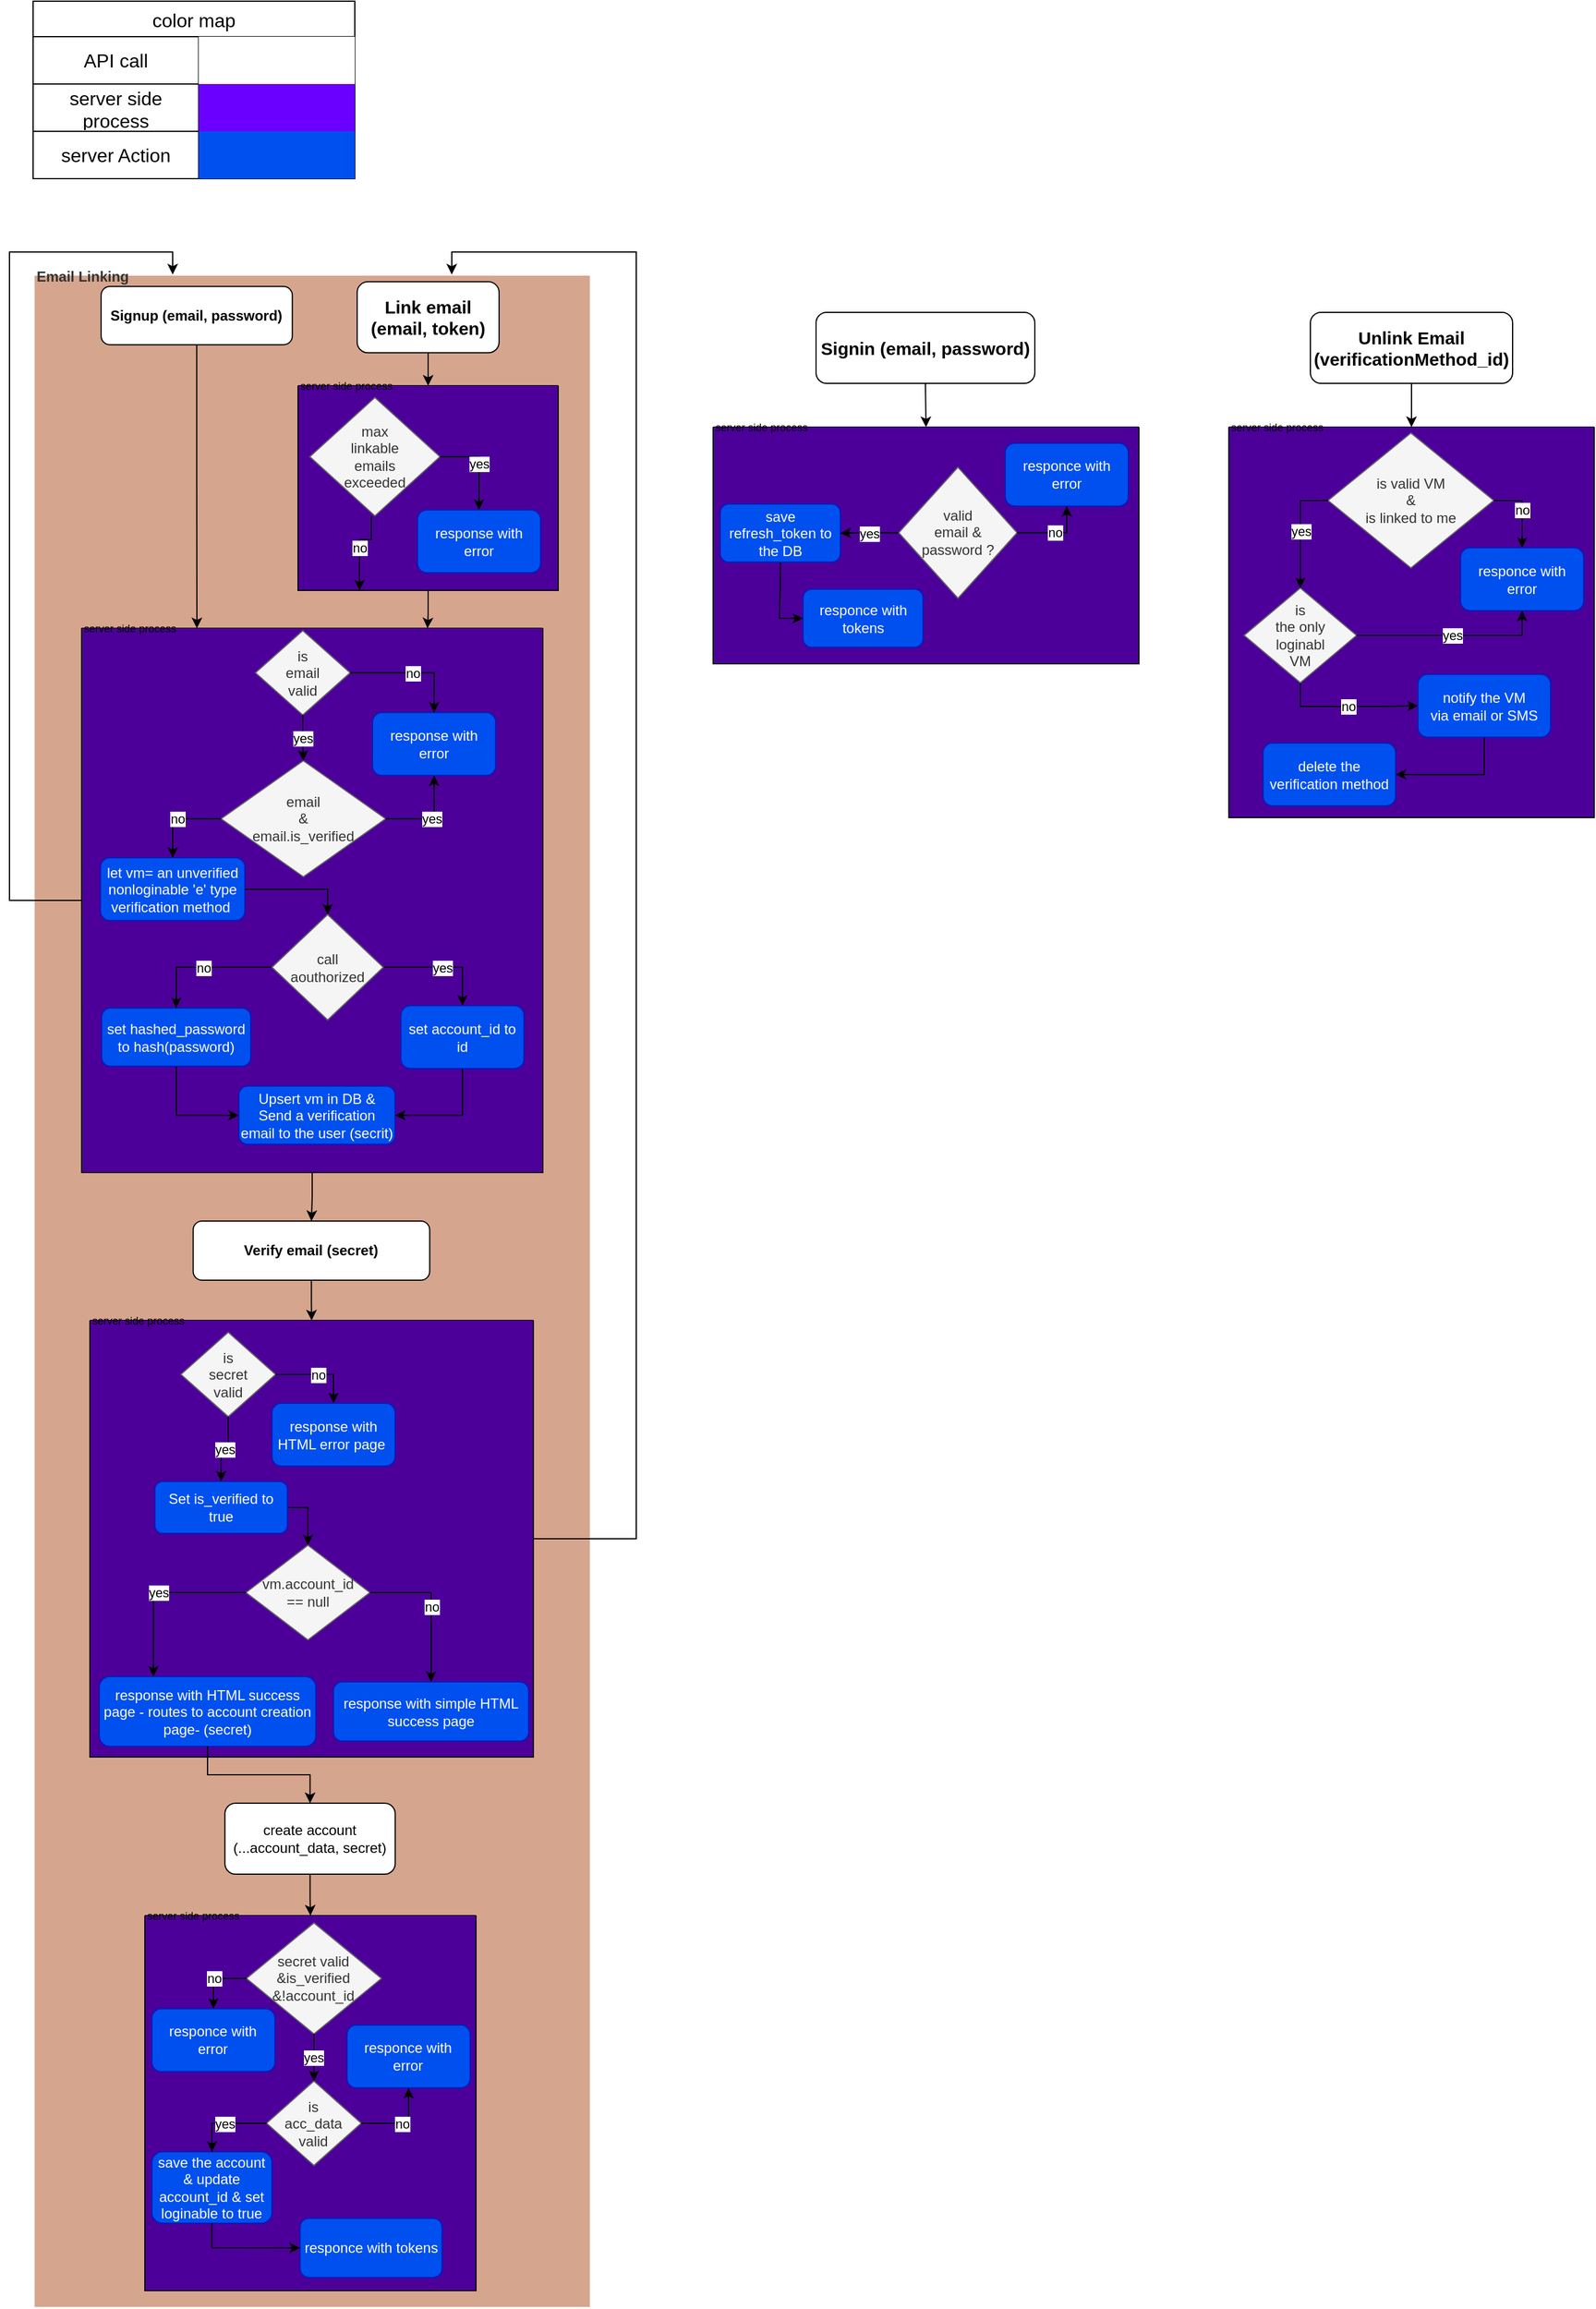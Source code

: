 <mxfile version="24.7.16" pages="2">
  <diagram name="Page-1" id="pteTAIGlAc0p7t94jHmJ">
    <mxGraphModel dx="1932" dy="549" grid="1" gridSize="10" guides="1" tooltips="1" connect="1" arrows="1" fold="1" page="1" pageScale="1" pageWidth="827" pageHeight="1169" math="0" shadow="0">
      <root>
        <mxCell id="0" />
        <mxCell id="1" parent="0" />
        <mxCell id="_Lz6I93l5ru_T4zFbFvI-14" value="color map" style="shape=table;startSize=30;container=1;collapsible=0;childLayout=tableLayout;strokeColor=default;fontSize=16;" parent="1" vertex="1">
          <mxGeometry x="10" y="10" width="272" height="150" as="geometry" />
        </mxCell>
        <mxCell id="_Lz6I93l5ru_T4zFbFvI-15" value="" style="shape=tableRow;horizontal=0;startSize=0;swimlaneHead=0;swimlaneBody=0;strokeColor=inherit;top=0;left=0;bottom=0;right=0;collapsible=0;dropTarget=0;fillColor=none;points=[[0,0.5],[1,0.5]];portConstraint=eastwest;fontSize=16;" parent="_Lz6I93l5ru_T4zFbFvI-14" vertex="1">
          <mxGeometry y="30" width="272" height="40" as="geometry" />
        </mxCell>
        <mxCell id="_Lz6I93l5ru_T4zFbFvI-16" value="API call" style="shape=partialRectangle;html=1;whiteSpace=wrap;connectable=0;strokeColor=inherit;overflow=hidden;fillColor=none;top=0;left=0;bottom=0;right=0;pointerEvents=1;fontSize=16;" parent="_Lz6I93l5ru_T4zFbFvI-15" vertex="1">
          <mxGeometry width="140" height="40" as="geometry">
            <mxRectangle width="140" height="40" as="alternateBounds" />
          </mxGeometry>
        </mxCell>
        <mxCell id="_Lz6I93l5ru_T4zFbFvI-17" value="" style="shape=partialRectangle;html=1;whiteSpace=wrap;connectable=0;overflow=hidden;top=0;left=0;bottom=0;right=0;pointerEvents=1;fontSize=16;" parent="_Lz6I93l5ru_T4zFbFvI-15" vertex="1">
          <mxGeometry x="140" width="132" height="40" as="geometry">
            <mxRectangle width="132" height="40" as="alternateBounds" />
          </mxGeometry>
        </mxCell>
        <mxCell id="_Lz6I93l5ru_T4zFbFvI-19" value="" style="shape=tableRow;horizontal=0;startSize=0;swimlaneHead=0;swimlaneBody=0;strokeColor=inherit;top=0;left=0;bottom=0;right=0;collapsible=0;dropTarget=0;fillColor=none;points=[[0,0.5],[1,0.5]];portConstraint=eastwest;fontSize=16;" parent="_Lz6I93l5ru_T4zFbFvI-14" vertex="1">
          <mxGeometry y="70" width="272" height="40" as="geometry" />
        </mxCell>
        <mxCell id="_Lz6I93l5ru_T4zFbFvI-20" value="server side process" style="shape=partialRectangle;html=1;whiteSpace=wrap;connectable=0;strokeColor=inherit;overflow=hidden;fillColor=none;top=0;left=0;bottom=0;right=0;pointerEvents=1;fontSize=16;" parent="_Lz6I93l5ru_T4zFbFvI-19" vertex="1">
          <mxGeometry width="140" height="40" as="geometry">
            <mxRectangle width="140" height="40" as="alternateBounds" />
          </mxGeometry>
        </mxCell>
        <mxCell id="_Lz6I93l5ru_T4zFbFvI-21" value="" style="shape=partialRectangle;html=1;whiteSpace=wrap;connectable=0;strokeColor=#3700CC;overflow=hidden;fillColor=#6a00ff;top=0;left=0;bottom=0;right=0;pointerEvents=1;fontSize=16;fontColor=#ffffff;" parent="_Lz6I93l5ru_T4zFbFvI-19" vertex="1">
          <mxGeometry x="140" width="132" height="40" as="geometry">
            <mxRectangle width="132" height="40" as="alternateBounds" />
          </mxGeometry>
        </mxCell>
        <mxCell id="_Lz6I93l5ru_T4zFbFvI-23" value="" style="shape=tableRow;horizontal=0;startSize=0;swimlaneHead=0;swimlaneBody=0;strokeColor=inherit;top=0;left=0;bottom=0;right=0;collapsible=0;dropTarget=0;fillColor=none;points=[[0,0.5],[1,0.5]];portConstraint=eastwest;fontSize=16;" parent="_Lz6I93l5ru_T4zFbFvI-14" vertex="1">
          <mxGeometry y="110" width="272" height="40" as="geometry" />
        </mxCell>
        <mxCell id="_Lz6I93l5ru_T4zFbFvI-24" value="server Action" style="shape=partialRectangle;html=1;whiteSpace=wrap;connectable=0;strokeColor=inherit;overflow=hidden;fillColor=none;top=0;left=0;bottom=0;right=0;pointerEvents=1;fontSize=16;" parent="_Lz6I93l5ru_T4zFbFvI-23" vertex="1">
          <mxGeometry width="140" height="40" as="geometry">
            <mxRectangle width="140" height="40" as="alternateBounds" />
          </mxGeometry>
        </mxCell>
        <mxCell id="_Lz6I93l5ru_T4zFbFvI-25" value="" style="shape=partialRectangle;html=1;whiteSpace=wrap;connectable=0;strokeColor=#001DBC;overflow=hidden;fillColor=#0050ef;top=0;left=0;bottom=0;right=0;pointerEvents=1;fontSize=16;fontColor=#ffffff;" parent="_Lz6I93l5ru_T4zFbFvI-23" vertex="1">
          <mxGeometry x="140" width="132" height="40" as="geometry">
            <mxRectangle width="132" height="40" as="alternateBounds" />
          </mxGeometry>
        </mxCell>
        <mxCell id="_Lz6I93l5ru_T4zFbFvI-88" style="edgeStyle=orthogonalEdgeStyle;rounded=0;orthogonalLoop=1;jettySize=auto;html=1;entryX=0.5;entryY=0;entryDx=0;entryDy=0;exitX=0.5;exitY=1;exitDx=0;exitDy=0;" parent="1" source="WjPGS6aV06rKY_8aKDoy-7" target="WjPGS6aV06rKY_8aKDoy-10" edge="1">
          <mxGeometry relative="1" as="geometry">
            <mxPoint x="765" y="309.17" as="sourcePoint" />
            <mxPoint x="765" y="350" as="targetPoint" />
          </mxGeometry>
        </mxCell>
        <mxCell id="9fSp8sO44n7Tz8PfT3hy-3" value="Email Linking" style="swimlane;startSize=0;align=left;fillColor=none;fontColor=#333333;strokeColor=#FFFFFF;gradientColor=none;swimlaneFillColor=#AD4D1D;opacity=50;strokeWidth=1;perimeterSpacing=1;" parent="1" vertex="1">
          <mxGeometry x="11" y="242" width="470" height="1717" as="geometry" />
        </mxCell>
        <mxCell id="_Lz6I93l5ru_T4zFbFvI-2" value="Signup (email, password)" style="rounded=1;whiteSpace=wrap;html=1;fontStyle=1" parent="9fSp8sO44n7Tz8PfT3hy-3" vertex="1">
          <mxGeometry x="56.5" y="9.17" width="161.67" height="49.17" as="geometry" />
        </mxCell>
        <mxCell id="_Lz6I93l5ru_T4zFbFvI-44" style="edgeStyle=orthogonalEdgeStyle;rounded=0;orthogonalLoop=1;jettySize=auto;html=1;entryX=0.25;entryY=0;entryDx=0;entryDy=0;" parent="9fSp8sO44n7Tz8PfT3hy-3" source="_Lz6I93l5ru_T4zFbFvI-2" target="0f2ua5pnuV8czUVJPmkx-8" edge="1">
          <mxGeometry relative="1" as="geometry">
            <mxPoint x="186.0" y="98" as="targetPoint" />
          </mxGeometry>
        </mxCell>
        <mxCell id="WjPGS6aV06rKY_8aKDoy-6" style="edgeStyle=orthogonalEdgeStyle;rounded=0;orthogonalLoop=1;jettySize=auto;html=1;entryX=0.5;entryY=0;entryDx=0;entryDy=0;" parent="9fSp8sO44n7Tz8PfT3hy-3" source="_Lz6I93l5ru_T4zFbFvI-51" target="WjPGS6aV06rKY_8aKDoy-4" edge="1">
          <mxGeometry relative="1" as="geometry" />
        </mxCell>
        <mxCell id="_Lz6I93l5ru_T4zFbFvI-51" value="create account (...account_data, secret)" style="rounded=1;whiteSpace=wrap;html=1;" parent="9fSp8sO44n7Tz8PfT3hy-3" vertex="1">
          <mxGeometry x="161.17" y="1291" width="144" height="60" as="geometry" />
        </mxCell>
        <mxCell id="2UZ3ieq_R4y29duBAabU-9" style="edgeStyle=orthogonalEdgeStyle;rounded=0;orthogonalLoop=1;jettySize=auto;html=1;entryX=0.25;entryY=0;entryDx=0;entryDy=0;exitX=0;exitY=0.5;exitDx=0;exitDy=0;" edge="1" parent="9fSp8sO44n7Tz8PfT3hy-3" source="0f2ua5pnuV8czUVJPmkx-8" target="9fSp8sO44n7Tz8PfT3hy-3">
          <mxGeometry relative="1" as="geometry">
            <Array as="points">
              <mxPoint x="-21" y="528" />
              <mxPoint x="-21" y="-20" />
              <mxPoint x="117" y="-20" />
            </Array>
          </mxGeometry>
        </mxCell>
        <mxCell id="0f2ua5pnuV8czUVJPmkx-8" value="server side process" style="swimlane;startSize=0;swimlaneFillColor=#4C0099;fontStyle=0;align=left;fontSize=9;" parent="9fSp8sO44n7Tz8PfT3hy-3" vertex="1">
          <mxGeometry x="40" y="298" width="390" height="460" as="geometry">
            <mxRectangle x="40" y="96" width="120" height="20" as="alternateBounds" />
          </mxGeometry>
        </mxCell>
        <mxCell id="9fSp8sO44n7Tz8PfT3hy-7" value="is &lt;br&gt;email&lt;br&gt;valid" style="rhombus;whiteSpace=wrap;html=1;fillColor=#f5f5f5;fontColor=#333333;strokeColor=#666666;" parent="0f2ua5pnuV8czUVJPmkx-8" vertex="1">
          <mxGeometry x="147.02" y="2.0" width="80" height="71.29" as="geometry" />
        </mxCell>
        <mxCell id="_Lz6I93l5ru_T4zFbFvI-34" value="response with error" style="rounded=1;whiteSpace=wrap;html=1;fillColor=#0050ef;fontColor=#ffffff;strokeColor=#001DBC;" parent="0f2ua5pnuV8czUVJPmkx-8" vertex="1">
          <mxGeometry x="246.02" y="71.29" width="104.07" height="53.12" as="geometry" />
        </mxCell>
        <mxCell id="_Lz6I93l5ru_T4zFbFvI-32" value="email&lt;div&gt;&amp;amp;&lt;/div&gt;&lt;div&gt;email.is_verified&lt;/div&gt;" style="rhombus;whiteSpace=wrap;html=1;fillColor=#f5f5f5;fontColor=#333333;strokeColor=#666666;" parent="0f2ua5pnuV8czUVJPmkx-8" vertex="1">
          <mxGeometry x="118" y="112" width="139" height="98" as="geometry" />
        </mxCell>
        <mxCell id="_Lz6I93l5ru_T4zFbFvI-13" value="let vm= an unverified nonloginable &#39;e&#39; type verification method&amp;nbsp;" style="rounded=1;whiteSpace=wrap;html=1;fillColor=#0050ef;fontColor=#ffffff;strokeColor=#001DBC;" parent="0f2ua5pnuV8czUVJPmkx-8" vertex="1">
          <mxGeometry x="16" y="194" width="122.04" height="53" as="geometry" />
        </mxCell>
        <mxCell id="WjPGS6aV06rKY_8aKDoy-30" style="edgeStyle=orthogonalEdgeStyle;rounded=0;orthogonalLoop=1;jettySize=auto;html=1;entryX=0;entryY=0.5;entryDx=0;entryDy=0;exitX=0.5;exitY=1;exitDx=0;exitDy=0;" parent="0f2ua5pnuV8czUVJPmkx-8" source="0f2ua5pnuV8czUVJPmkx-3" target="WjPGS6aV06rKY_8aKDoy-28" edge="1">
          <mxGeometry relative="1" as="geometry" />
        </mxCell>
        <mxCell id="0f2ua5pnuV8czUVJPmkx-3" value="set hashed_password&lt;div&gt;to hash(password)&lt;/div&gt;" style="rounded=1;whiteSpace=wrap;html=1;fillColor=#0050ef;fontColor=#ffffff;strokeColor=#001DBC;" parent="0f2ua5pnuV8czUVJPmkx-8" vertex="1">
          <mxGeometry x="17" y="321" width="126" height="49.17" as="geometry" />
        </mxCell>
        <mxCell id="9fSp8sO44n7Tz8PfT3hy-9" value="no" style="edgeStyle=orthogonalEdgeStyle;rounded=0;orthogonalLoop=1;jettySize=auto;html=1;entryX=0.5;entryY=0;entryDx=0;entryDy=0;exitX=1;exitY=0.5;exitDx=0;exitDy=0;" parent="0f2ua5pnuV8czUVJPmkx-8" source="9fSp8sO44n7Tz8PfT3hy-7" target="_Lz6I93l5ru_T4zFbFvI-34" edge="1">
          <mxGeometry relative="1" as="geometry" />
        </mxCell>
        <mxCell id="9fSp8sO44n7Tz8PfT3hy-8" value="yes" style="edgeStyle=orthogonalEdgeStyle;rounded=0;orthogonalLoop=1;jettySize=auto;html=1;" parent="0f2ua5pnuV8czUVJPmkx-8" source="9fSp8sO44n7Tz8PfT3hy-7" target="_Lz6I93l5ru_T4zFbFvI-32" edge="1">
          <mxGeometry relative="1" as="geometry" />
        </mxCell>
        <mxCell id="_Lz6I93l5ru_T4zFbFvI-35" value="yes" style="edgeStyle=orthogonalEdgeStyle;rounded=0;orthogonalLoop=1;jettySize=auto;html=1;entryX=0.5;entryY=1;entryDx=0;entryDy=0;exitX=1;exitY=0.5;exitDx=0;exitDy=0;" parent="0f2ua5pnuV8czUVJPmkx-8" source="_Lz6I93l5ru_T4zFbFvI-32" target="_Lz6I93l5ru_T4zFbFvI-34" edge="1">
          <mxGeometry relative="1" as="geometry" />
        </mxCell>
        <mxCell id="9fSp8sO44n7Tz8PfT3hy-10" value="no" style="edgeStyle=orthogonalEdgeStyle;rounded=0;orthogonalLoop=1;jettySize=auto;html=1;entryX=0.5;entryY=0;entryDx=0;entryDy=0;exitX=0;exitY=0.5;exitDx=0;exitDy=0;" parent="0f2ua5pnuV8czUVJPmkx-8" source="_Lz6I93l5ru_T4zFbFvI-32" target="_Lz6I93l5ru_T4zFbFvI-13" edge="1">
          <mxGeometry relative="1" as="geometry" />
        </mxCell>
        <mxCell id="0f2ua5pnuV8czUVJPmkx-4" style="edgeStyle=orthogonalEdgeStyle;rounded=0;orthogonalLoop=1;jettySize=auto;html=1;entryX=0.5;entryY=0;entryDx=0;entryDy=0;" parent="0f2ua5pnuV8czUVJPmkx-8" source="_Lz6I93l5ru_T4zFbFvI-13" target="WjPGS6aV06rKY_8aKDoy-20" edge="1">
          <mxGeometry relative="1" as="geometry" />
        </mxCell>
        <mxCell id="WjPGS6aV06rKY_8aKDoy-23" value="no" style="edgeStyle=orthogonalEdgeStyle;rounded=0;orthogonalLoop=1;jettySize=auto;html=1;entryX=0.5;entryY=0;entryDx=0;entryDy=0;exitX=0;exitY=0.5;exitDx=0;exitDy=0;" parent="0f2ua5pnuV8czUVJPmkx-8" source="WjPGS6aV06rKY_8aKDoy-20" target="0f2ua5pnuV8czUVJPmkx-3" edge="1">
          <mxGeometry relative="1" as="geometry" />
        </mxCell>
        <mxCell id="WjPGS6aV06rKY_8aKDoy-25" value="yes" style="edgeStyle=orthogonalEdgeStyle;rounded=0;orthogonalLoop=1;jettySize=auto;html=1;exitX=1;exitY=0.5;exitDx=0;exitDy=0;entryX=0.5;entryY=0;entryDx=0;entryDy=0;" parent="0f2ua5pnuV8czUVJPmkx-8" source="WjPGS6aV06rKY_8aKDoy-20" target="WjPGS6aV06rKY_8aKDoy-24" edge="1">
          <mxGeometry relative="1" as="geometry" />
        </mxCell>
        <mxCell id="WjPGS6aV06rKY_8aKDoy-20" value="call&lt;br&gt;aouthorized" style="rhombus;whiteSpace=wrap;html=1;fillColor=#f5f5f5;fontColor=#333333;strokeColor=#666666;" parent="0f2ua5pnuV8czUVJPmkx-8" vertex="1">
          <mxGeometry x="161.04" y="242" width="94" height="89" as="geometry" />
        </mxCell>
        <mxCell id="WjPGS6aV06rKY_8aKDoy-29" style="edgeStyle=orthogonalEdgeStyle;rounded=0;orthogonalLoop=1;jettySize=auto;html=1;entryX=1;entryY=0.5;entryDx=0;entryDy=0;exitX=0.5;exitY=1;exitDx=0;exitDy=0;" parent="0f2ua5pnuV8czUVJPmkx-8" source="WjPGS6aV06rKY_8aKDoy-24" target="WjPGS6aV06rKY_8aKDoy-28" edge="1">
          <mxGeometry relative="1" as="geometry" />
        </mxCell>
        <mxCell id="WjPGS6aV06rKY_8aKDoy-24" value="set account_id to id" style="rounded=1;whiteSpace=wrap;html=1;fillColor=#0050ef;fontColor=#ffffff;strokeColor=#001DBC;" parent="0f2ua5pnuV8czUVJPmkx-8" vertex="1">
          <mxGeometry x="270.0" y="319" width="104.07" height="53.12" as="geometry" />
        </mxCell>
        <mxCell id="WjPGS6aV06rKY_8aKDoy-28" value="Upsert vm in DB &amp;amp;&lt;div&gt;Send a verification email to the user (secrit)&lt;/div&gt;" style="rounded=1;whiteSpace=wrap;html=1;fillColor=#0050ef;fontColor=#ffffff;strokeColor=#001DBC;" parent="0f2ua5pnuV8czUVJPmkx-8" vertex="1">
          <mxGeometry x="133.04" y="387" width="131.96" height="49.17" as="geometry" />
        </mxCell>
        <mxCell id="WjPGS6aV06rKY_8aKDoy-4" value="server side process" style="swimlane;startSize=0;swimlaneFillColor=#4C0099;fontStyle=0;align=left;fontSize=9;" parent="9fSp8sO44n7Tz8PfT3hy-3" vertex="1">
          <mxGeometry x="93.5" y="1386" width="280" height="317" as="geometry" />
        </mxCell>
        <mxCell id="_Lz6I93l5ru_T4zFbFvI-59" value="responce with error" style="rounded=1;whiteSpace=wrap;html=1;fillColor=#0050ef;fontColor=#ffffff;strokeColor=#001DBC;" parent="WjPGS6aV06rKY_8aKDoy-4" vertex="1">
          <mxGeometry x="170.93" y="92.53" width="104.07" height="53.12" as="geometry" />
        </mxCell>
        <mxCell id="_Lz6I93l5ru_T4zFbFvI-58" value="is &lt;br&gt;acc_data&lt;br&gt;valid" style="rhombus;whiteSpace=wrap;html=1;fillColor=#f5f5f5;fontColor=#333333;strokeColor=#666666;" parent="WjPGS6aV06rKY_8aKDoy-4" vertex="1">
          <mxGeometry x="102.93" y="139.89" width="80" height="71.29" as="geometry" />
        </mxCell>
        <mxCell id="_Lz6I93l5ru_T4zFbFvI-64" value="responce with error" style="rounded=1;whiteSpace=wrap;html=1;fillColor=#0050ef;fontColor=#ffffff;strokeColor=#001DBC;" parent="WjPGS6aV06rKY_8aKDoy-4" vertex="1">
          <mxGeometry x="5.93" y="78.77" width="104.07" height="53.12" as="geometry" />
        </mxCell>
        <mxCell id="_Lz6I93l5ru_T4zFbFvI-61" value="secret valid&lt;br&gt;&amp;amp;is_verified&lt;div&gt;&amp;amp;!account_id&lt;/div&gt;" style="rhombus;whiteSpace=wrap;html=1;fillColor=#f5f5f5;fontColor=#333333;strokeColor=#666666;" parent="WjPGS6aV06rKY_8aKDoy-4" vertex="1">
          <mxGeometry x="85.93" y="6.18" width="114.07" height="93.82" as="geometry" />
        </mxCell>
        <mxCell id="_Lz6I93l5ru_T4zFbFvI-56" value="save the account &amp;amp; update account_id &amp;amp; set loginable to true" style="rounded=1;whiteSpace=wrap;html=1;fillColor=#0050ef;fontColor=#ffffff;strokeColor=#001DBC;" parent="WjPGS6aV06rKY_8aKDoy-4" vertex="1">
          <mxGeometry x="5.93" y="199.65" width="101.53" height="60.35" as="geometry" />
        </mxCell>
        <mxCell id="_Lz6I93l5ru_T4zFbFvI-73" value="responce with tokens" style="rounded=1;whiteSpace=wrap;html=1;fillColor=#0050ef;fontColor=#ffffff;strokeColor=#001DBC;" parent="WjPGS6aV06rKY_8aKDoy-4" vertex="1">
          <mxGeometry x="131.26" y="255.82" width="120" height="50" as="geometry" />
        </mxCell>
        <mxCell id="_Lz6I93l5ru_T4zFbFvI-60" value="no" style="edgeStyle=orthogonalEdgeStyle;rounded=0;orthogonalLoop=1;jettySize=auto;html=1;entryX=0.5;entryY=1;entryDx=0;entryDy=0;exitX=1;exitY=0.5;exitDx=0;exitDy=0;" parent="WjPGS6aV06rKY_8aKDoy-4" source="_Lz6I93l5ru_T4zFbFvI-58" target="_Lz6I93l5ru_T4zFbFvI-59" edge="1">
          <mxGeometry relative="1" as="geometry" />
        </mxCell>
        <mxCell id="_Lz6I93l5ru_T4zFbFvI-63" value="yes" style="edgeStyle=orthogonalEdgeStyle;rounded=0;orthogonalLoop=1;jettySize=auto;html=1;entryX=0.5;entryY=0;entryDx=0;entryDy=0;" parent="WjPGS6aV06rKY_8aKDoy-4" source="_Lz6I93l5ru_T4zFbFvI-61" target="_Lz6I93l5ru_T4zFbFvI-58" edge="1">
          <mxGeometry relative="1" as="geometry" />
        </mxCell>
        <mxCell id="_Lz6I93l5ru_T4zFbFvI-65" value="no" style="edgeStyle=orthogonalEdgeStyle;rounded=0;orthogonalLoop=1;jettySize=auto;html=1;entryX=0.5;entryY=0;entryDx=0;entryDy=0;exitX=0;exitY=0.5;exitDx=0;exitDy=0;" parent="WjPGS6aV06rKY_8aKDoy-4" source="_Lz6I93l5ru_T4zFbFvI-61" target="_Lz6I93l5ru_T4zFbFvI-64" edge="1">
          <mxGeometry relative="1" as="geometry" />
        </mxCell>
        <mxCell id="_Lz6I93l5ru_T4zFbFvI-57" value="yes" style="edgeStyle=orthogonalEdgeStyle;rounded=0;orthogonalLoop=1;jettySize=auto;html=1;entryX=0.5;entryY=0;entryDx=0;entryDy=0;exitX=0;exitY=0.5;exitDx=0;exitDy=0;fillColor=none;" parent="WjPGS6aV06rKY_8aKDoy-4" source="_Lz6I93l5ru_T4zFbFvI-58" target="_Lz6I93l5ru_T4zFbFvI-56" edge="1">
          <mxGeometry relative="1" as="geometry" />
        </mxCell>
        <mxCell id="_Lz6I93l5ru_T4zFbFvI-74" style="edgeStyle=orthogonalEdgeStyle;rounded=0;orthogonalLoop=1;jettySize=auto;html=1;entryX=0;entryY=0.5;entryDx=0;entryDy=0;exitX=0.5;exitY=1;exitDx=0;exitDy=0;" parent="WjPGS6aV06rKY_8aKDoy-4" source="_Lz6I93l5ru_T4zFbFvI-56" target="_Lz6I93l5ru_T4zFbFvI-73" edge="1">
          <mxGeometry relative="1" as="geometry" />
        </mxCell>
        <mxCell id="_Lz6I93l5ru_T4zFbFvI-3" value="Verify email (secret)" style="rounded=1;whiteSpace=wrap;html=1;fontStyle=1" parent="9fSp8sO44n7Tz8PfT3hy-3" vertex="1">
          <mxGeometry x="134.33" y="799" width="200" height="50" as="geometry" />
        </mxCell>
        <mxCell id="2UZ3ieq_R4y29duBAabU-8" style="edgeStyle=orthogonalEdgeStyle;rounded=0;orthogonalLoop=1;jettySize=auto;html=1;entryX=0.75;entryY=0;entryDx=0;entryDy=0;exitX=1;exitY=0.5;exitDx=0;exitDy=0;" edge="1" parent="9fSp8sO44n7Tz8PfT3hy-3" source="ZFrwRgd-oDH84CEfDE7K-3" target="9fSp8sO44n7Tz8PfT3hy-3">
          <mxGeometry relative="1" as="geometry">
            <Array as="points">
              <mxPoint x="509" y="1068" />
              <mxPoint x="509" y="-20" />
              <mxPoint x="353" y="-20" />
            </Array>
          </mxGeometry>
        </mxCell>
        <mxCell id="ZFrwRgd-oDH84CEfDE7K-3" value="server side process" style="swimlane;startSize=0;swimlaneFillColor=#4C0099;fontStyle=0;align=left;fontSize=9;" parent="9fSp8sO44n7Tz8PfT3hy-3" vertex="1">
          <mxGeometry x="47" y="883" width="375" height="369" as="geometry" />
        </mxCell>
        <mxCell id="ZFrwRgd-oDH84CEfDE7K-4" value="is&lt;br&gt;secret&lt;br&gt;valid" style="rhombus;whiteSpace=wrap;html=1;fillColor=#f5f5f5;fontColor=#333333;strokeColor=#666666;" parent="ZFrwRgd-oDH84CEfDE7K-3" vertex="1">
          <mxGeometry x="77.0" y="10" width="80" height="71.29" as="geometry" />
        </mxCell>
        <mxCell id="ZFrwRgd-oDH84CEfDE7K-5" value="no" style="edgeStyle=orthogonalEdgeStyle;rounded=0;orthogonalLoop=1;jettySize=auto;html=1;entryX=0.5;entryY=0;entryDx=0;entryDy=0;exitX=1;exitY=0.5;exitDx=0;exitDy=0;" parent="ZFrwRgd-oDH84CEfDE7K-3" source="ZFrwRgd-oDH84CEfDE7K-4" target="ZFrwRgd-oDH84CEfDE7K-7" edge="1">
          <mxGeometry relative="1" as="geometry">
            <mxPoint x="182.04" y="88.7" as="targetPoint" />
          </mxGeometry>
        </mxCell>
        <mxCell id="ZFrwRgd-oDH84CEfDE7K-6" value="yes" style="edgeStyle=orthogonalEdgeStyle;rounded=0;orthogonalLoop=1;jettySize=auto;html=1;entryX=0.5;entryY=0;entryDx=0;entryDy=0;" parent="ZFrwRgd-oDH84CEfDE7K-3" source="ZFrwRgd-oDH84CEfDE7K-4" target="ZFrwRgd-oDH84CEfDE7K-8" edge="1">
          <mxGeometry relative="1" as="geometry">
            <mxPoint x="90.04" y="127.7" as="targetPoint" />
          </mxGeometry>
        </mxCell>
        <mxCell id="ZFrwRgd-oDH84CEfDE7K-7" value="response with HTML error page&amp;nbsp;" style="rounded=1;whiteSpace=wrap;html=1;fillColor=#0050ef;fontColor=#ffffff;strokeColor=#001DBC;" parent="ZFrwRgd-oDH84CEfDE7K-3" vertex="1">
          <mxGeometry x="154.0" y="70" width="104.07" height="53.12" as="geometry" />
        </mxCell>
        <mxCell id="WjPGS6aV06rKY_8aKDoy-2" style="edgeStyle=orthogonalEdgeStyle;rounded=0;orthogonalLoop=1;jettySize=auto;html=1;entryX=0.5;entryY=0;entryDx=0;entryDy=0;exitX=1;exitY=0.5;exitDx=0;exitDy=0;" parent="ZFrwRgd-oDH84CEfDE7K-3" source="ZFrwRgd-oDH84CEfDE7K-8" target="WjPGS6aV06rKY_8aKDoy-16" edge="1">
          <mxGeometry relative="1" as="geometry" />
        </mxCell>
        <mxCell id="ZFrwRgd-oDH84CEfDE7K-8" value="Set is_verified to true" style="rounded=1;whiteSpace=wrap;html=1;fillColor=#0050ef;fontColor=#ffffff;strokeColor=#001DBC;" parent="ZFrwRgd-oDH84CEfDE7K-3" vertex="1">
          <mxGeometry x="55" y="136.12" width="112" height="43.88" as="geometry" />
        </mxCell>
        <mxCell id="WjPGS6aV06rKY_8aKDoy-1" value="response with HTML success page - routes to account creation page- (secret)" style="rounded=1;whiteSpace=wrap;html=1;fillColor=#0050ef;fontColor=#ffffff;strokeColor=#001DBC;" parent="ZFrwRgd-oDH84CEfDE7K-3" vertex="1">
          <mxGeometry x="8" y="301" width="183.07" height="59" as="geometry" />
        </mxCell>
        <mxCell id="WjPGS6aV06rKY_8aKDoy-16" value="vm.account_id&lt;br&gt;== null" style="rhombus;whiteSpace=wrap;html=1;fillColor=#f5f5f5;fontColor=#333333;strokeColor=#666666;" parent="ZFrwRgd-oDH84CEfDE7K-3" vertex="1">
          <mxGeometry x="132" y="190" width="104.73" height="80" as="geometry" />
        </mxCell>
        <mxCell id="WjPGS6aV06rKY_8aKDoy-17" value="no" style="edgeStyle=orthogonalEdgeStyle;rounded=0;orthogonalLoop=1;jettySize=auto;html=1;exitX=1;exitY=0.5;exitDx=0;exitDy=0;" parent="ZFrwRgd-oDH84CEfDE7K-3" source="WjPGS6aV06rKY_8aKDoy-16" target="WjPGS6aV06rKY_8aKDoy-19" edge="1">
          <mxGeometry relative="1" as="geometry">
            <mxPoint x="197.31" y="251.7" as="targetPoint" />
          </mxGeometry>
        </mxCell>
        <mxCell id="WjPGS6aV06rKY_8aKDoy-18" value="yes" style="edgeStyle=orthogonalEdgeStyle;rounded=0;orthogonalLoop=1;jettySize=auto;html=1;entryX=0.25;entryY=0;entryDx=0;entryDy=0;exitX=0;exitY=0.5;exitDx=0;exitDy=0;" parent="ZFrwRgd-oDH84CEfDE7K-3" source="WjPGS6aV06rKY_8aKDoy-16" target="WjPGS6aV06rKY_8aKDoy-1" edge="1">
          <mxGeometry relative="1" as="geometry">
            <mxPoint x="105.31" y="290.7" as="targetPoint" />
          </mxGeometry>
        </mxCell>
        <mxCell id="WjPGS6aV06rKY_8aKDoy-19" value="response with simple HTML success page" style="rounded=1;whiteSpace=wrap;html=1;fillColor=#0050ef;fontColor=#ffffff;strokeColor=#001DBC;" parent="ZFrwRgd-oDH84CEfDE7K-3" vertex="1">
          <mxGeometry x="206" y="305.5" width="165" height="50" as="geometry" />
        </mxCell>
        <mxCell id="ZFrwRgd-oDH84CEfDE7K-2" style="edgeStyle=orthogonalEdgeStyle;rounded=0;orthogonalLoop=1;jettySize=auto;html=1;entryX=0.5;entryY=0;entryDx=0;entryDy=0;" parent="9fSp8sO44n7Tz8PfT3hy-3" source="0f2ua5pnuV8czUVJPmkx-8" target="_Lz6I93l5ru_T4zFbFvI-3" edge="1">
          <mxGeometry relative="1" as="geometry" />
        </mxCell>
        <mxCell id="WjPGS6aV06rKY_8aKDoy-3" style="edgeStyle=orthogonalEdgeStyle;rounded=0;orthogonalLoop=1;jettySize=auto;html=1;entryX=0.5;entryY=0;entryDx=0;entryDy=0;exitX=0.5;exitY=1;exitDx=0;exitDy=0;" parent="9fSp8sO44n7Tz8PfT3hy-3" source="WjPGS6aV06rKY_8aKDoy-1" target="_Lz6I93l5ru_T4zFbFvI-51" edge="1">
          <mxGeometry relative="1" as="geometry" />
        </mxCell>
        <mxCell id="_Lz6I93l5ru_T4zFbFvI-50" style="edgeStyle=orthogonalEdgeStyle;rounded=0;orthogonalLoop=1;jettySize=auto;html=1;entryX=0.5;entryY=0;entryDx=0;entryDy=0;" parent="9fSp8sO44n7Tz8PfT3hy-3" source="_Lz6I93l5ru_T4zFbFvI-3" target="ZFrwRgd-oDH84CEfDE7K-3" edge="1">
          <mxGeometry relative="1" as="geometry">
            <mxPoint x="186.0" y="478" as="targetPoint" />
          </mxGeometry>
        </mxCell>
        <mxCell id="WjPGS6aV06rKY_8aKDoy-27" style="edgeStyle=orthogonalEdgeStyle;rounded=0;orthogonalLoop=1;jettySize=auto;html=1;entryX=0.5;entryY=0;entryDx=0;entryDy=0;" parent="9fSp8sO44n7Tz8PfT3hy-3" source="WjPGS6aV06rKY_8aKDoy-15" target="l8-0bC7ax2X3n8z345mS-5" edge="1">
          <mxGeometry relative="1" as="geometry" />
        </mxCell>
        <mxCell id="WjPGS6aV06rKY_8aKDoy-15" value="Link email (email, token)" style="rounded=1;whiteSpace=wrap;html=1;fontStyle=1;fontSize=15;" parent="9fSp8sO44n7Tz8PfT3hy-3" vertex="1">
          <mxGeometry x="273" y="5.17" width="120" height="60" as="geometry" />
        </mxCell>
        <mxCell id="l8-0bC7ax2X3n8z345mS-17" style="edgeStyle=orthogonalEdgeStyle;rounded=0;orthogonalLoop=1;jettySize=auto;html=1;entryX=0.75;entryY=0;entryDx=0;entryDy=0;" edge="1" parent="9fSp8sO44n7Tz8PfT3hy-3" source="l8-0bC7ax2X3n8z345mS-5" target="0f2ua5pnuV8czUVJPmkx-8">
          <mxGeometry relative="1" as="geometry" />
        </mxCell>
        <mxCell id="l8-0bC7ax2X3n8z345mS-5" value="server side process" style="swimlane;startSize=0;swimlaneFillColor=#4C0099;fontStyle=0;align=left;fontSize=9;" vertex="1" parent="9fSp8sO44n7Tz8PfT3hy-3">
          <mxGeometry x="223" y="93" width="220" height="173" as="geometry" />
        </mxCell>
        <mxCell id="l8-0bC7ax2X3n8z345mS-6" value="max&lt;div&gt;linkable&lt;/div&gt;&lt;div&gt;emails&lt;/div&gt;&lt;div&gt;exceeded&lt;/div&gt;" style="rhombus;whiteSpace=wrap;html=1;fillColor=#f5f5f5;fontColor=#333333;strokeColor=#666666;" vertex="1" parent="l8-0bC7ax2X3n8z345mS-5">
          <mxGeometry x="10" y="10" width="110" height="100" as="geometry" />
        </mxCell>
        <mxCell id="l8-0bC7ax2X3n8z345mS-7" value="yes" style="edgeStyle=orthogonalEdgeStyle;rounded=0;orthogonalLoop=1;jettySize=auto;html=1;entryX=0.5;entryY=0;entryDx=0;entryDy=0;exitX=1;exitY=0.5;exitDx=0;exitDy=0;" edge="1" source="l8-0bC7ax2X3n8z345mS-6" parent="l8-0bC7ax2X3n8z345mS-5" target="l8-0bC7ax2X3n8z345mS-14">
          <mxGeometry relative="1" as="geometry">
            <mxPoint x="182.04" y="101.7" as="targetPoint" />
          </mxGeometry>
        </mxCell>
        <mxCell id="l8-0bC7ax2X3n8z345mS-14" value="response with error" style="rounded=1;whiteSpace=wrap;html=1;fillColor=#0050ef;fontColor=#ffffff;strokeColor=#001DBC;" vertex="1" parent="l8-0bC7ax2X3n8z345mS-5">
          <mxGeometry x="101" y="105" width="104.07" height="53.12" as="geometry" />
        </mxCell>
        <mxCell id="l8-0bC7ax2X3n8z345mS-8" value="no" style="edgeStyle=orthogonalEdgeStyle;rounded=0;orthogonalLoop=1;jettySize=auto;html=1;entryX=0.25;entryY=1;entryDx=0;entryDy=0;" edge="1" parent="l8-0bC7ax2X3n8z345mS-5">
          <mxGeometry relative="1" as="geometry">
            <mxPoint x="52" y="173" as="targetPoint" />
            <mxPoint x="62" y="110.0" as="sourcePoint" />
            <Array as="points">
              <mxPoint x="62" y="130" />
              <mxPoint x="52" y="130" />
            </Array>
          </mxGeometry>
        </mxCell>
        <mxCell id="WjPGS6aV06rKY_8aKDoy-7" value="Signin (email, password)" style="rounded=1;whiteSpace=wrap;html=1;fontStyle=1;fontSize=15;" parent="1" vertex="1">
          <mxGeometry x="672" y="273" width="185" height="60" as="geometry" />
        </mxCell>
        <mxCell id="WjPGS6aV06rKY_8aKDoy-10" value="server side process" style="swimlane;startSize=0;swimlaneFillColor=#4C0099;fontStyle=0;align=left;fontSize=9;" parent="1" vertex="1">
          <mxGeometry x="585" y="370" width="360" height="200" as="geometry" />
        </mxCell>
        <mxCell id="WjPGS6aV06rKY_8aKDoy-12" style="edgeStyle=orthogonalEdgeStyle;rounded=0;orthogonalLoop=1;jettySize=auto;html=1;entryX=0;entryY=0.5;entryDx=0;entryDy=0;" parent="WjPGS6aV06rKY_8aKDoy-10" source="_Lz6I93l5ru_T4zFbFvI-83" target="WjPGS6aV06rKY_8aKDoy-11" edge="1">
          <mxGeometry relative="1" as="geometry" />
        </mxCell>
        <mxCell id="_Lz6I93l5ru_T4zFbFvI-83" value="save refresh_token to the DB" style="rounded=1;whiteSpace=wrap;html=1;fillColor=#0050ef;fontColor=#ffffff;strokeColor=#001DBC;" parent="WjPGS6aV06rKY_8aKDoy-10" vertex="1">
          <mxGeometry x="6" y="65.0" width="101.53" height="49.17" as="geometry" />
        </mxCell>
        <mxCell id="_Lz6I93l5ru_T4zFbFvI-84" value="yes" style="edgeStyle=orthogonalEdgeStyle;rounded=0;orthogonalLoop=1;jettySize=auto;html=1;entryX=1;entryY=0.5;entryDx=0;entryDy=0;exitX=0;exitY=0.5;exitDx=0;exitDy=0;fillColor=none;" parent="WjPGS6aV06rKY_8aKDoy-10" source="_Lz6I93l5ru_T4zFbFvI-85" target="_Lz6I93l5ru_T4zFbFvI-83" edge="1">
          <mxGeometry relative="1" as="geometry" />
        </mxCell>
        <mxCell id="_Lz6I93l5ru_T4zFbFvI-85" value="valid&lt;br&gt;email &amp;amp;&lt;br&gt;password ?" style="rhombus;whiteSpace=wrap;html=1;fillColor=#f5f5f5;fontColor=#333333;strokeColor=#666666;" parent="WjPGS6aV06rKY_8aKDoy-10" vertex="1">
          <mxGeometry x="157" y="33.92" width="100" height="110.65" as="geometry" />
        </mxCell>
        <mxCell id="_Lz6I93l5ru_T4zFbFvI-86" value="responce with error" style="rounded=1;whiteSpace=wrap;html=1;fillColor=#0050ef;fontColor=#ffffff;strokeColor=#001DBC;" parent="WjPGS6aV06rKY_8aKDoy-10" vertex="1">
          <mxGeometry x="247" y="13.59" width="104.07" height="53.12" as="geometry" />
        </mxCell>
        <mxCell id="_Lz6I93l5ru_T4zFbFvI-87" value="no" style="edgeStyle=orthogonalEdgeStyle;rounded=0;orthogonalLoop=1;jettySize=auto;html=1;entryX=0.5;entryY=1;entryDx=0;entryDy=0;exitX=1;exitY=0.5;exitDx=0;exitDy=0;" parent="WjPGS6aV06rKY_8aKDoy-10" source="_Lz6I93l5ru_T4zFbFvI-85" target="_Lz6I93l5ru_T4zFbFvI-86" edge="1">
          <mxGeometry relative="1" as="geometry" />
        </mxCell>
        <mxCell id="WjPGS6aV06rKY_8aKDoy-11" value="responce with tokens" style="rounded=1;whiteSpace=wrap;html=1;fillColor=#0050ef;fontColor=#ffffff;strokeColor=#001DBC;" parent="WjPGS6aV06rKY_8aKDoy-10" vertex="1">
          <mxGeometry x="76" y="137" width="101.53" height="49.17" as="geometry" />
        </mxCell>
        <mxCell id="l8-0bC7ax2X3n8z345mS-1" value="server side process" style="swimlane;startSize=0;swimlaneFillColor=#4C0099;fontStyle=0;align=left;fontSize=9;" vertex="1" parent="1">
          <mxGeometry x="1021" y="370" width="309" height="330" as="geometry" />
        </mxCell>
        <mxCell id="2UZ3ieq_R4y29duBAabU-2" value="no" style="edgeStyle=orthogonalEdgeStyle;rounded=0;orthogonalLoop=1;jettySize=auto;html=1;entryX=0;entryY=0.5;entryDx=0;entryDy=0;exitX=0.5;exitY=1;exitDx=0;exitDy=0;" edge="1" parent="l8-0bC7ax2X3n8z345mS-1" source="l8-0bC7ax2X3n8z345mS-2" target="2UZ3ieq_R4y29duBAabU-1">
          <mxGeometry relative="1" as="geometry" />
        </mxCell>
        <mxCell id="l8-0bC7ax2X3n8z345mS-2" value="is&lt;div&gt;the only&lt;div&gt;loginabl&lt;/div&gt;&lt;/div&gt;&lt;div&gt;VM&lt;/div&gt;" style="rhombus;whiteSpace=wrap;html=1;fillColor=#f5f5f5;fontColor=#333333;strokeColor=#666666;" vertex="1" parent="l8-0bC7ax2X3n8z345mS-1">
          <mxGeometry x="13" y="136" width="95" height="80" as="geometry" />
        </mxCell>
        <mxCell id="l8-0bC7ax2X3n8z345mS-3" value="yes" style="edgeStyle=orthogonalEdgeStyle;rounded=0;orthogonalLoop=1;jettySize=auto;html=1;entryX=0.5;entryY=1;entryDx=0;entryDy=0;exitX=1;exitY=0.5;exitDx=0;exitDy=0;" edge="1" source="l8-0bC7ax2X3n8z345mS-2" parent="l8-0bC7ax2X3n8z345mS-1" target="VdWX-pFILzelIidHuEOV-1">
          <mxGeometry relative="1" as="geometry">
            <mxPoint x="237.04" y="91.7" as="targetPoint" />
          </mxGeometry>
        </mxCell>
        <mxCell id="VdWX-pFILzelIidHuEOV-1" value="responce with error" style="rounded=1;whiteSpace=wrap;html=1;fillColor=#0050ef;fontColor=#ffffff;strokeColor=#001DBC;" vertex="1" parent="l8-0bC7ax2X3n8z345mS-1">
          <mxGeometry x="196" y="102" width="104.07" height="53.12" as="geometry" />
        </mxCell>
        <mxCell id="rMuXZbr-IJ7fJMd5YltB-1" value="is&amp;nbsp;&lt;span style=&quot;background-color: initial;&quot;&gt;valid&amp;nbsp;&lt;/span&gt;&lt;span style=&quot;background-color: initial;&quot;&gt;VM&lt;/span&gt;&lt;div&gt;&lt;span style=&quot;background-color: initial;&quot;&gt;&amp;amp;&lt;/span&gt;&lt;/div&gt;&lt;div&gt;&lt;span style=&quot;background-color: initial;&quot;&gt;is linked to&amp;nbsp;&lt;/span&gt;&lt;span style=&quot;background-color: initial;&quot;&gt;me&lt;/span&gt;&lt;/div&gt;" style="rhombus;whiteSpace=wrap;html=1;fillColor=#f5f5f5;fontColor=#333333;strokeColor=#666666;" vertex="1" parent="l8-0bC7ax2X3n8z345mS-1">
          <mxGeometry x="84" y="5" width="140" height="114" as="geometry" />
        </mxCell>
        <mxCell id="rMuXZbr-IJ7fJMd5YltB-2" value="no" style="edgeStyle=orthogonalEdgeStyle;rounded=0;orthogonalLoop=1;jettySize=auto;html=1;entryX=0.5;entryY=0;entryDx=0;entryDy=0;exitX=1;exitY=0.5;exitDx=0;exitDy=0;" edge="1" source="rMuXZbr-IJ7fJMd5YltB-1" parent="l8-0bC7ax2X3n8z345mS-1" target="VdWX-pFILzelIidHuEOV-1">
          <mxGeometry relative="1" as="geometry">
            <mxPoint x="27.04" y="-78.3" as="targetPoint" />
          </mxGeometry>
        </mxCell>
        <mxCell id="rMuXZbr-IJ7fJMd5YltB-3" value="yes" style="edgeStyle=orthogonalEdgeStyle;rounded=0;orthogonalLoop=1;jettySize=auto;html=1;entryX=0.5;entryY=0;entryDx=0;entryDy=0;exitX=0;exitY=0.5;exitDx=0;exitDy=0;" edge="1" source="rMuXZbr-IJ7fJMd5YltB-1" parent="l8-0bC7ax2X3n8z345mS-1" target="l8-0bC7ax2X3n8z345mS-2">
          <mxGeometry relative="1" as="geometry">
            <mxPoint x="-64.96" y="-39.3" as="targetPoint" />
          </mxGeometry>
        </mxCell>
        <mxCell id="2UZ3ieq_R4y29duBAabU-6" style="edgeStyle=orthogonalEdgeStyle;rounded=0;orthogonalLoop=1;jettySize=auto;html=1;entryX=1;entryY=0.5;entryDx=0;entryDy=0;exitX=0.5;exitY=1;exitDx=0;exitDy=0;" edge="1" parent="l8-0bC7ax2X3n8z345mS-1" source="2UZ3ieq_R4y29duBAabU-1" target="2UZ3ieq_R4y29duBAabU-5">
          <mxGeometry relative="1" as="geometry" />
        </mxCell>
        <mxCell id="2UZ3ieq_R4y29duBAabU-1" value="notify the VM&lt;div&gt;via email or SMS&lt;/div&gt;" style="rounded=1;whiteSpace=wrap;html=1;fillColor=#0050ef;fontColor=#ffffff;strokeColor=#001DBC;" vertex="1" parent="l8-0bC7ax2X3n8z345mS-1">
          <mxGeometry x="160" y="209" width="112.07" height="53.12" as="geometry" />
        </mxCell>
        <mxCell id="2UZ3ieq_R4y29duBAabU-5" value="delete the verification method" style="rounded=1;whiteSpace=wrap;html=1;fillColor=#0050ef;fontColor=#ffffff;strokeColor=#001DBC;" vertex="1" parent="l8-0bC7ax2X3n8z345mS-1">
          <mxGeometry x="29" y="267" width="112.07" height="53.12" as="geometry" />
        </mxCell>
        <mxCell id="2UZ3ieq_R4y29duBAabU-4" style="edgeStyle=orthogonalEdgeStyle;rounded=0;orthogonalLoop=1;jettySize=auto;html=1;entryX=0.5;entryY=0;entryDx=0;entryDy=0;" edge="1" parent="1" source="2UZ3ieq_R4y29duBAabU-3" target="l8-0bC7ax2X3n8z345mS-1">
          <mxGeometry relative="1" as="geometry" />
        </mxCell>
        <mxCell id="2UZ3ieq_R4y29duBAabU-3" value="Unlink Email (verificationMethod_id)" style="rounded=1;whiteSpace=wrap;html=1;fontStyle=1;fontSize=15;" vertex="1" parent="1">
          <mxGeometry x="1090" y="273" width="171" height="60" as="geometry" />
        </mxCell>
      </root>
    </mxGraphModel>
  </diagram>
  <diagram id="CxpQJB-mhpuOJnPQDDZv" name="Page-2">
    <mxGraphModel dx="1235" dy="614" grid="1" gridSize="10" guides="1" tooltips="1" connect="1" arrows="1" fold="1" page="1" pageScale="1" pageWidth="827" pageHeight="1169" math="0" shadow="0">
      <root>
        <mxCell id="0" />
        <mxCell id="1" parent="0" />
        <mxCell id="o5zWqy-yZP3sflRj8p0Q-1" value="Verification Method" style="rounded=0;whiteSpace=wrap;html=1;" vertex="1" parent="1">
          <mxGeometry x="240" y="160" width="120" height="60" as="geometry" />
        </mxCell>
        <mxCell id="o5zWqy-yZP3sflRj8p0Q-2" value="&lt;font style=&quot;&quot;&gt;&lt;u style=&quot;font-size: 16px;&quot;&gt;identifier&lt;/u&gt;&lt;font style=&quot;font-size: 14px;&quot;&gt; : email | phone&lt;/font&gt;&lt;/font&gt;" style="ellipse;whiteSpace=wrap;html=1;" vertex="1" parent="1">
          <mxGeometry y="101" width="170" height="60" as="geometry" />
        </mxCell>
        <mxCell id="o5zWqy-yZP3sflRj8p0Q-4" value="is_verifyed" style="ellipse;whiteSpace=wrap;html=1;" vertex="1" parent="1">
          <mxGeometry x="240" y="100" width="100" height="40" as="geometry" />
        </mxCell>
        <mxCell id="o5zWqy-yZP3sflRj8p0Q-5" value="is_loginable" style="ellipse;whiteSpace=wrap;html=1;" vertex="1" parent="1">
          <mxGeometry x="360" y="110" width="90" height="30" as="geometry" />
        </mxCell>
        <mxCell id="o5zWqy-yZP3sflRj8p0Q-6" value="hashed password?" style="ellipse;whiteSpace=wrap;html=1;" vertex="1" parent="1">
          <mxGeometry x="87" y="194" width="110" height="50" as="geometry" />
        </mxCell>
        <mxCell id="o5zWqy-yZP3sflRj8p0Q-7" value="" style="endArrow=none;html=1;rounded=0;entryX=0;entryY=0.5;entryDx=0;entryDy=0;exitX=1;exitY=0.5;exitDx=0;exitDy=0;" edge="1" parent="1" source="o5zWqy-yZP3sflRj8p0Q-6" target="o5zWqy-yZP3sflRj8p0Q-1">
          <mxGeometry width="50" height="50" relative="1" as="geometry">
            <mxPoint x="390" y="300" as="sourcePoint" />
            <mxPoint x="440" y="250" as="targetPoint" />
          </mxGeometry>
        </mxCell>
        <mxCell id="o5zWqy-yZP3sflRj8p0Q-8" value="" style="endArrow=none;html=1;rounded=0;entryX=0;entryY=1;entryDx=0;entryDy=0;exitX=1;exitY=0.25;exitDx=0;exitDy=0;" edge="1" parent="1" source="o5zWqy-yZP3sflRj8p0Q-1" target="o5zWqy-yZP3sflRj8p0Q-5">
          <mxGeometry width="50" height="50" relative="1" as="geometry">
            <mxPoint x="380" y="210" as="sourcePoint" />
            <mxPoint x="430" y="160" as="targetPoint" />
          </mxGeometry>
        </mxCell>
        <mxCell id="o5zWqy-yZP3sflRj8p0Q-10" value="" style="endArrow=none;html=1;rounded=0;exitX=1;exitY=1;exitDx=0;exitDy=0;entryX=0;entryY=0;entryDx=0;entryDy=0;" edge="1" parent="1" source="o5zWqy-yZP3sflRj8p0Q-2" target="o5zWqy-yZP3sflRj8p0Q-1">
          <mxGeometry width="50" height="50" relative="1" as="geometry">
            <mxPoint x="220" y="180" as="sourcePoint" />
            <mxPoint x="270" y="130" as="targetPoint" />
          </mxGeometry>
        </mxCell>
        <mxCell id="o5zWqy-yZP3sflRj8p0Q-11" value="" style="endArrow=none;html=1;rounded=0;entryX=0.5;entryY=1;entryDx=0;entryDy=0;exitX=0.5;exitY=0;exitDx=0;exitDy=0;" edge="1" parent="1" source="o5zWqy-yZP3sflRj8p0Q-1" target="o5zWqy-yZP3sflRj8p0Q-4">
          <mxGeometry width="50" height="50" relative="1" as="geometry">
            <mxPoint x="240" y="170" as="sourcePoint" />
            <mxPoint x="290" y="120" as="targetPoint" />
          </mxGeometry>
        </mxCell>
        <mxCell id="o5zWqy-yZP3sflRj8p0Q-19" value="" style="endArrow=none;html=1;rounded=0;exitX=0.5;exitY=1;exitDx=0;exitDy=0;entryX=0.052;entryY=0.747;entryDx=0;entryDy=0;entryPerimeter=0;" edge="1" parent="1" source="o5zWqy-yZP3sflRj8p0Q-1" target="o5zWqy-yZP3sflRj8p0Q-39">
          <mxGeometry width="50" height="50" relative="1" as="geometry">
            <mxPoint x="610" y="190" as="sourcePoint" />
            <mxPoint x="660" y="140" as="targetPoint" />
          </mxGeometry>
        </mxCell>
        <mxCell id="o5zWqy-yZP3sflRj8p0Q-21" value="Account" style="rounded=0;whiteSpace=wrap;html=1;" vertex="1" parent="1">
          <mxGeometry x="169" y="470" width="120" height="60" as="geometry" />
        </mxCell>
        <mxCell id="o5zWqy-yZP3sflRj8p0Q-22" value="&lt;u&gt;&lt;font style=&quot;font-size: 16px;&quot;&gt;&lt;b&gt;id&lt;/b&gt;&lt;/font&gt;&lt;/u&gt;" style="ellipse;whiteSpace=wrap;html=1;" vertex="1" parent="1">
          <mxGeometry x="59" y="410" width="90" height="40" as="geometry" />
        </mxCell>
        <mxCell id="o5zWqy-yZP3sflRj8p0Q-23" value="name" style="ellipse;whiteSpace=wrap;html=1;" vertex="1" parent="1">
          <mxGeometry x="33" y="530" width="100" height="40" as="geometry" />
        </mxCell>
        <mxCell id="o5zWqy-yZP3sflRj8p0Q-24" value="image_url" style="ellipse;whiteSpace=wrap;html=1;" vertex="1" parent="1">
          <mxGeometry x="339" y="485" width="90" height="30" as="geometry" />
        </mxCell>
        <mxCell id="o5zWqy-yZP3sflRj8p0Q-27" value="" style="endArrow=none;html=1;rounded=0;entryX=0;entryY=1;entryDx=0;entryDy=0;exitX=1;exitY=0.75;exitDx=0;exitDy=0;" edge="1" parent="1" source="o5zWqy-yZP3sflRj8p0Q-21" target="o5zWqy-yZP3sflRj8p0Q-24">
          <mxGeometry width="50" height="50" relative="1" as="geometry">
            <mxPoint x="119" y="220" as="sourcePoint" />
            <mxPoint x="169" y="170" as="targetPoint" />
          </mxGeometry>
        </mxCell>
        <mxCell id="o5zWqy-yZP3sflRj8p0Q-28" value="" style="endArrow=none;html=1;rounded=0;exitX=1;exitY=1;exitDx=0;exitDy=0;entryX=0;entryY=0;entryDx=0;entryDy=0;" edge="1" parent="1" source="o5zWqy-yZP3sflRj8p0Q-22" target="o5zWqy-yZP3sflRj8p0Q-21">
          <mxGeometry width="50" height="50" relative="1" as="geometry">
            <mxPoint x="-41" y="190" as="sourcePoint" />
            <mxPoint x="9" y="140" as="targetPoint" />
          </mxGeometry>
        </mxCell>
        <mxCell id="o5zWqy-yZP3sflRj8p0Q-29" value="" style="endArrow=none;html=1;rounded=0;entryX=1;entryY=0;entryDx=0;entryDy=0;exitX=0;exitY=1;exitDx=0;exitDy=0;" edge="1" parent="1" source="o5zWqy-yZP3sflRj8p0Q-21" target="o5zWqy-yZP3sflRj8p0Q-23">
          <mxGeometry width="50" height="50" relative="1" as="geometry">
            <mxPoint x="-21" y="180" as="sourcePoint" />
            <mxPoint x="29" y="130" as="targetPoint" />
          </mxGeometry>
        </mxCell>
        <mxCell id="o5zWqy-yZP3sflRj8p0Q-31" value="...account_data" style="ellipse;whiteSpace=wrap;html=1;" vertex="1" parent="1">
          <mxGeometry x="209" y="560" width="120" height="50" as="geometry" />
        </mxCell>
        <mxCell id="o5zWqy-yZP3sflRj8p0Q-32" value="" style="endArrow=none;html=1;rounded=0;entryX=0.75;entryY=1;entryDx=0;entryDy=0;exitX=0.5;exitY=0;exitDx=0;exitDy=0;" edge="1" parent="1" source="o5zWqy-yZP3sflRj8p0Q-31" target="o5zWqy-yZP3sflRj8p0Q-21">
          <mxGeometry width="50" height="50" relative="1" as="geometry">
            <mxPoint x="159" y="620" as="sourcePoint" />
            <mxPoint x="209" y="570" as="targetPoint" />
          </mxGeometry>
        </mxCell>
        <mxCell id="o5zWqy-yZP3sflRj8p0Q-36" value="can be email or phone number" style="text;html=1;strokeColor=none;fillColor=none;align=center;verticalAlign=middle;whiteSpace=wrap;rounded=0;fontColor=#d42121;" vertex="1" parent="1">
          <mxGeometry x="8" y="71" width="90" height="30" as="geometry" />
        </mxCell>
        <mxCell id="o5zWqy-yZP3sflRj8p0Q-38" value="used in &#39;e&#39; type loginable VMs" style="text;html=1;strokeColor=none;fillColor=none;align=center;verticalAlign=middle;whiteSpace=wrap;rounded=0;fontColor=#d42121;" vertex="1" parent="1">
          <mxGeometry x="6" y="185" width="90" height="30" as="geometry" />
        </mxCell>
        <mxCell id="o5zWqy-yZP3sflRj8p0Q-39" value="type : &#39;p&#39; | &#39;e&#39;" style="ellipse;whiteSpace=wrap;html=1;" vertex="1" parent="1">
          <mxGeometry x="189" y="240" width="100" height="30" as="geometry" />
        </mxCell>
        <mxCell id="o5zWqy-yZP3sflRj8p0Q-40" value="linked to" style="rhombus;whiteSpace=wrap;html=1;" vertex="1" parent="1">
          <mxGeometry x="356" y="320" width="80" height="80" as="geometry" />
        </mxCell>
        <mxCell id="o5zWqy-yZP3sflRj8p0Q-45" value="" style="edgeStyle=entityRelationEdgeStyle;fontSize=12;html=1;endArrow=ERone;endFill=1;rounded=0;entryX=1;entryY=0.25;entryDx=0;entryDy=0;exitX=0;exitY=0.5;exitDx=0;exitDy=0;" edge="1" parent="1" source="o5zWqy-yZP3sflRj8p0Q-40" target="o5zWqy-yZP3sflRj8p0Q-21">
          <mxGeometry width="100" height="100" relative="1" as="geometry">
            <mxPoint x="297" y="600" as="sourcePoint" />
            <mxPoint x="261" y="410" as="targetPoint" />
          </mxGeometry>
        </mxCell>
        <mxCell id="o5zWqy-yZP3sflRj8p0Q-46" value="" style="edgeStyle=entityRelationEdgeStyle;fontSize=12;html=1;endArrow=ERoneToMany;rounded=0;entryX=1;entryY=0.5;entryDx=0;entryDy=0;exitX=0.5;exitY=0;exitDx=0;exitDy=0;" edge="1" parent="1" source="o5zWqy-yZP3sflRj8p0Q-40" target="o5zWqy-yZP3sflRj8p0Q-1">
          <mxGeometry width="100" height="100" relative="1" as="geometry">
            <mxPoint x="230" y="410" as="sourcePoint" />
            <mxPoint x="330" y="310" as="targetPoint" />
          </mxGeometry>
        </mxCell>
        <mxCell id="9-r3AcNAB6-tvo68kVw7-1" value="&lt;font style=&quot;font-size: 16px;&quot;&gt;&lt;b&gt;id&lt;/b&gt;&lt;/font&gt;" style="ellipse;whiteSpace=wrap;html=1;align=center;fontStyle=4;" vertex="1" parent="1">
          <mxGeometry x="169" y="100" width="63" height="30" as="geometry" />
        </mxCell>
        <mxCell id="9-r3AcNAB6-tvo68kVw7-2" value="" style="endArrow=none;html=1;rounded=0;entryX=0.25;entryY=0;entryDx=0;entryDy=0;exitX=1;exitY=1;exitDx=0;exitDy=0;" edge="1" parent="1" source="9-r3AcNAB6-tvo68kVw7-1" target="o5zWqy-yZP3sflRj8p0Q-1">
          <mxGeometry relative="1" as="geometry">
            <mxPoint x="10" y="240" as="sourcePoint" />
            <mxPoint x="170" y="240" as="targetPoint" />
          </mxGeometry>
        </mxCell>
        <object label="Verification Method" type="&#39;e&#39; | &#39;p&#39;" identifier="email | phone" is_verified="bool" is_loginable="bool" hashed_password="null | string" account_id="string" id="wKV96D3HA0CmSMx8KGgX-1">
          <mxCell style="shape=table;startSize=30;container=1;collapsible=1;childLayout=tableLayout;fixedRows=1;rowLines=0;fontStyle=1;align=center;resizeLast=1;html=1;" vertex="1" parent="1">
            <mxGeometry x="460" y="130" width="330" height="240" as="geometry">
              <mxRectangle x="530" y="140" width="150" height="30" as="alternateBounds" />
            </mxGeometry>
          </mxCell>
        </object>
        <mxCell id="wKV96D3HA0CmSMx8KGgX-2" value="" style="shape=tableRow;horizontal=0;startSize=0;swimlaneHead=0;swimlaneBody=0;fillColor=none;collapsible=0;dropTarget=0;points=[[0,0.5],[1,0.5]];portConstraint=eastwest;top=0;left=0;right=0;bottom=1;" vertex="1" parent="wKV96D3HA0CmSMx8KGgX-1">
          <mxGeometry y="30" width="330" height="30" as="geometry" />
        </mxCell>
        <mxCell id="wKV96D3HA0CmSMx8KGgX-3" value="PK" style="shape=partialRectangle;connectable=0;fillColor=none;top=0;left=0;bottom=0;right=0;fontStyle=1;overflow=hidden;whiteSpace=wrap;html=1;" vertex="1" parent="wKV96D3HA0CmSMx8KGgX-2">
          <mxGeometry width="30" height="30" as="geometry">
            <mxRectangle width="30" height="30" as="alternateBounds" />
          </mxGeometry>
        </mxCell>
        <mxCell id="wKV96D3HA0CmSMx8KGgX-30" value="id" style="shape=partialRectangle;connectable=0;fillColor=none;top=0;left=0;bottom=0;right=0;align=left;spacingLeft=6;fontStyle=5;overflow=hidden;whiteSpace=wrap;html=1;" vertex="1" parent="wKV96D3HA0CmSMx8KGgX-2">
          <mxGeometry x="30" width="150" height="30" as="geometry">
            <mxRectangle width="150" height="30" as="alternateBounds" />
          </mxGeometry>
        </mxCell>
        <mxCell id="wKV96D3HA0CmSMx8KGgX-4" value="sgtring" style="shape=partialRectangle;connectable=0;fillColor=none;top=0;left=0;bottom=0;right=0;align=left;spacingLeft=6;fontStyle=5;overflow=hidden;whiteSpace=wrap;html=1;" vertex="1" parent="wKV96D3HA0CmSMx8KGgX-2">
          <mxGeometry x="180" width="150" height="30" as="geometry">
            <mxRectangle width="150" height="30" as="alternateBounds" />
          </mxGeometry>
        </mxCell>
        <mxCell id="wKV96D3HA0CmSMx8KGgX-24" value="" style="shape=tableRow;horizontal=0;startSize=0;swimlaneHead=0;swimlaneBody=0;fillColor=none;collapsible=0;dropTarget=0;points=[[0,0.5],[1,0.5]];portConstraint=eastwest;top=0;left=0;right=0;bottom=1;" vertex="1" parent="wKV96D3HA0CmSMx8KGgX-1">
          <mxGeometry y="60" width="330" height="30" as="geometry" />
        </mxCell>
        <mxCell id="wKV96D3HA0CmSMx8KGgX-25" value="PK" style="shape=partialRectangle;connectable=0;fillColor=none;top=0;left=0;bottom=0;right=0;fontStyle=1;overflow=hidden;whiteSpace=wrap;html=1;" vertex="1" parent="wKV96D3HA0CmSMx8KGgX-24">
          <mxGeometry width="30" height="30" as="geometry">
            <mxRectangle width="30" height="30" as="alternateBounds" />
          </mxGeometry>
        </mxCell>
        <mxCell id="wKV96D3HA0CmSMx8KGgX-31" value="identifier" style="shape=partialRectangle;connectable=0;fillColor=none;top=0;left=0;bottom=0;right=0;align=left;spacingLeft=6;fontStyle=5;overflow=hidden;whiteSpace=wrap;html=1;" vertex="1" parent="wKV96D3HA0CmSMx8KGgX-24">
          <mxGeometry x="30" width="150" height="30" as="geometry">
            <mxRectangle width="150" height="30" as="alternateBounds" />
          </mxGeometry>
        </mxCell>
        <mxCell id="wKV96D3HA0CmSMx8KGgX-26" value="string" style="shape=partialRectangle;connectable=0;fillColor=none;top=0;left=0;bottom=0;right=0;align=left;spacingLeft=6;fontStyle=5;overflow=hidden;whiteSpace=wrap;html=1;" vertex="1" parent="wKV96D3HA0CmSMx8KGgX-24">
          <mxGeometry x="180" width="150" height="30" as="geometry">
            <mxRectangle width="150" height="30" as="alternateBounds" />
          </mxGeometry>
        </mxCell>
        <mxCell id="wKV96D3HA0CmSMx8KGgX-27" value="" style="shape=tableRow;horizontal=0;startSize=0;swimlaneHead=0;swimlaneBody=0;fillColor=none;collapsible=0;dropTarget=0;points=[[0,0.5],[1,0.5]];portConstraint=eastwest;top=0;left=0;right=0;bottom=1;" vertex="1" parent="wKV96D3HA0CmSMx8KGgX-1">
          <mxGeometry y="90" width="330" height="30" as="geometry" />
        </mxCell>
        <mxCell id="wKV96D3HA0CmSMx8KGgX-28" value="FK" style="shape=partialRectangle;connectable=0;fillColor=none;top=0;left=0;bottom=0;right=0;fontStyle=1;overflow=hidden;whiteSpace=wrap;html=1;" vertex="1" parent="wKV96D3HA0CmSMx8KGgX-27">
          <mxGeometry width="30" height="30" as="geometry">
            <mxRectangle width="30" height="30" as="alternateBounds" />
          </mxGeometry>
        </mxCell>
        <mxCell id="wKV96D3HA0CmSMx8KGgX-32" value="account_id" style="shape=partialRectangle;connectable=0;fillColor=none;top=0;left=0;bottom=0;right=0;align=left;spacingLeft=6;fontStyle=5;overflow=hidden;whiteSpace=wrap;html=1;" vertex="1" parent="wKV96D3HA0CmSMx8KGgX-27">
          <mxGeometry x="30" width="150" height="30" as="geometry">
            <mxRectangle width="150" height="30" as="alternateBounds" />
          </mxGeometry>
        </mxCell>
        <mxCell id="wKV96D3HA0CmSMx8KGgX-29" value="null | string" style="shape=partialRectangle;connectable=0;fillColor=none;top=0;left=0;bottom=0;right=0;align=left;spacingLeft=6;fontStyle=5;overflow=hidden;whiteSpace=wrap;html=1;" vertex="1" parent="wKV96D3HA0CmSMx8KGgX-27">
          <mxGeometry x="180" width="150" height="30" as="geometry">
            <mxRectangle width="150" height="30" as="alternateBounds" />
          </mxGeometry>
        </mxCell>
        <mxCell id="wKV96D3HA0CmSMx8KGgX-21" value="" style="shape=tableRow;horizontal=0;startSize=0;swimlaneHead=0;swimlaneBody=0;fillColor=none;collapsible=0;dropTarget=0;points=[[0,0.5],[1,0.5]];portConstraint=eastwest;top=0;left=0;right=0;bottom=0;" vertex="1" parent="wKV96D3HA0CmSMx8KGgX-1">
          <mxGeometry y="120" width="330" height="30" as="geometry" />
        </mxCell>
        <mxCell id="wKV96D3HA0CmSMx8KGgX-22" value="" style="shape=partialRectangle;connectable=0;fillColor=none;top=0;left=0;bottom=0;right=0;editable=1;overflow=hidden;whiteSpace=wrap;html=1;" vertex="1" parent="wKV96D3HA0CmSMx8KGgX-21">
          <mxGeometry width="30" height="30" as="geometry">
            <mxRectangle width="30" height="30" as="alternateBounds" />
          </mxGeometry>
        </mxCell>
        <mxCell id="wKV96D3HA0CmSMx8KGgX-33" value="type&lt;br&gt;" style="shape=partialRectangle;connectable=0;fillColor=none;top=0;left=0;bottom=0;right=0;align=left;spacingLeft=6;overflow=hidden;whiteSpace=wrap;html=1;" vertex="1" parent="wKV96D3HA0CmSMx8KGgX-21">
          <mxGeometry x="30" width="150" height="30" as="geometry">
            <mxRectangle width="150" height="30" as="alternateBounds" />
          </mxGeometry>
        </mxCell>
        <mxCell id="wKV96D3HA0CmSMx8KGgX-23" value="&#39;e&#39; | &#39;p&#39;" style="shape=partialRectangle;connectable=0;fillColor=none;top=0;left=0;bottom=0;right=0;align=left;spacingLeft=6;overflow=hidden;whiteSpace=wrap;html=1;" vertex="1" parent="wKV96D3HA0CmSMx8KGgX-21">
          <mxGeometry x="180" width="150" height="30" as="geometry">
            <mxRectangle width="150" height="30" as="alternateBounds" />
          </mxGeometry>
        </mxCell>
        <mxCell id="wKV96D3HA0CmSMx8KGgX-18" value="" style="shape=tableRow;horizontal=0;startSize=0;swimlaneHead=0;swimlaneBody=0;fillColor=none;collapsible=0;dropTarget=0;points=[[0,0.5],[1,0.5]];portConstraint=eastwest;top=0;left=0;right=0;bottom=0;" vertex="1" parent="wKV96D3HA0CmSMx8KGgX-1">
          <mxGeometry y="150" width="330" height="30" as="geometry" />
        </mxCell>
        <mxCell id="wKV96D3HA0CmSMx8KGgX-19" value="" style="shape=partialRectangle;connectable=0;fillColor=none;top=0;left=0;bottom=0;right=0;editable=1;overflow=hidden;whiteSpace=wrap;html=1;" vertex="1" parent="wKV96D3HA0CmSMx8KGgX-18">
          <mxGeometry width="30" height="30" as="geometry">
            <mxRectangle width="30" height="30" as="alternateBounds" />
          </mxGeometry>
        </mxCell>
        <mxCell id="wKV96D3HA0CmSMx8KGgX-34" value="is_verified" style="shape=partialRectangle;connectable=0;fillColor=none;top=0;left=0;bottom=0;right=0;align=left;spacingLeft=6;overflow=hidden;whiteSpace=wrap;html=1;" vertex="1" parent="wKV96D3HA0CmSMx8KGgX-18">
          <mxGeometry x="30" width="150" height="30" as="geometry">
            <mxRectangle width="150" height="30" as="alternateBounds" />
          </mxGeometry>
        </mxCell>
        <mxCell id="wKV96D3HA0CmSMx8KGgX-20" value="bool" style="shape=partialRectangle;connectable=0;fillColor=none;top=0;left=0;bottom=0;right=0;align=left;spacingLeft=6;overflow=hidden;whiteSpace=wrap;html=1;" vertex="1" parent="wKV96D3HA0CmSMx8KGgX-18">
          <mxGeometry x="180" width="150" height="30" as="geometry">
            <mxRectangle width="150" height="30" as="alternateBounds" />
          </mxGeometry>
        </mxCell>
        <mxCell id="wKV96D3HA0CmSMx8KGgX-15" value="" style="shape=tableRow;horizontal=0;startSize=0;swimlaneHead=0;swimlaneBody=0;fillColor=none;collapsible=0;dropTarget=0;points=[[0,0.5],[1,0.5]];portConstraint=eastwest;top=0;left=0;right=0;bottom=0;" vertex="1" parent="wKV96D3HA0CmSMx8KGgX-1">
          <mxGeometry y="180" width="330" height="30" as="geometry" />
        </mxCell>
        <mxCell id="wKV96D3HA0CmSMx8KGgX-16" value="" style="shape=partialRectangle;connectable=0;fillColor=none;top=0;left=0;bottom=0;right=0;editable=1;overflow=hidden;whiteSpace=wrap;html=1;" vertex="1" parent="wKV96D3HA0CmSMx8KGgX-15">
          <mxGeometry width="30" height="30" as="geometry">
            <mxRectangle width="30" height="30" as="alternateBounds" />
          </mxGeometry>
        </mxCell>
        <mxCell id="wKV96D3HA0CmSMx8KGgX-35" value="is_loginable" style="shape=partialRectangle;connectable=0;fillColor=none;top=0;left=0;bottom=0;right=0;align=left;spacingLeft=6;overflow=hidden;whiteSpace=wrap;html=1;" vertex="1" parent="wKV96D3HA0CmSMx8KGgX-15">
          <mxGeometry x="30" width="150" height="30" as="geometry">
            <mxRectangle width="150" height="30" as="alternateBounds" />
          </mxGeometry>
        </mxCell>
        <mxCell id="wKV96D3HA0CmSMx8KGgX-17" value="bool" style="shape=partialRectangle;connectable=0;fillColor=none;top=0;left=0;bottom=0;right=0;align=left;spacingLeft=6;overflow=hidden;whiteSpace=wrap;html=1;" vertex="1" parent="wKV96D3HA0CmSMx8KGgX-15">
          <mxGeometry x="180" width="150" height="30" as="geometry">
            <mxRectangle width="150" height="30" as="alternateBounds" />
          </mxGeometry>
        </mxCell>
        <mxCell id="wKV96D3HA0CmSMx8KGgX-5" value="" style="shape=tableRow;horizontal=0;startSize=0;swimlaneHead=0;swimlaneBody=0;fillColor=none;collapsible=0;dropTarget=0;points=[[0,0.5],[1,0.5]];portConstraint=eastwest;top=0;left=0;right=0;bottom=0;" vertex="1" parent="wKV96D3HA0CmSMx8KGgX-1">
          <mxGeometry y="210" width="330" height="30" as="geometry" />
        </mxCell>
        <mxCell id="wKV96D3HA0CmSMx8KGgX-6" value="" style="shape=partialRectangle;connectable=0;fillColor=none;top=0;left=0;bottom=0;right=0;editable=1;overflow=hidden;whiteSpace=wrap;html=1;" vertex="1" parent="wKV96D3HA0CmSMx8KGgX-5">
          <mxGeometry width="30" height="30" as="geometry">
            <mxRectangle width="30" height="30" as="alternateBounds" />
          </mxGeometry>
        </mxCell>
        <mxCell id="wKV96D3HA0CmSMx8KGgX-36" value="hashed_password" style="shape=partialRectangle;connectable=0;fillColor=none;top=0;left=0;bottom=0;right=0;align=left;spacingLeft=6;overflow=hidden;whiteSpace=wrap;html=1;" vertex="1" parent="wKV96D3HA0CmSMx8KGgX-5">
          <mxGeometry x="30" width="150" height="30" as="geometry">
            <mxRectangle width="150" height="30" as="alternateBounds" />
          </mxGeometry>
        </mxCell>
        <mxCell id="wKV96D3HA0CmSMx8KGgX-7" value="null | string" style="shape=partialRectangle;connectable=0;fillColor=none;top=0;left=0;bottom=0;right=0;align=left;spacingLeft=6;overflow=hidden;whiteSpace=wrap;html=1;" vertex="1" parent="wKV96D3HA0CmSMx8KGgX-5">
          <mxGeometry x="180" width="150" height="30" as="geometry">
            <mxRectangle width="150" height="30" as="alternateBounds" />
          </mxGeometry>
        </mxCell>
        <object label="Account" type="&#39;e&#39; | &#39;p&#39;" identifier="email | phone" is_verified="bool" is_loginable="bool" hashed_password="null | string" account_id="string" id="wKV96D3HA0CmSMx8KGgX-39">
          <mxCell style="shape=table;startSize=30;container=1;collapsible=1;childLayout=tableLayout;fixedRows=1;rowLines=0;fontStyle=1;align=center;resizeLast=1;html=1;" vertex="1" parent="1">
            <mxGeometry x="470" y="420" width="330" height="180" as="geometry">
              <mxRectangle x="530" y="140" width="150" height="30" as="alternateBounds" />
            </mxGeometry>
          </mxCell>
        </object>
        <mxCell id="wKV96D3HA0CmSMx8KGgX-40" value="" style="shape=tableRow;horizontal=0;startSize=0;swimlaneHead=0;swimlaneBody=0;fillColor=none;collapsible=0;dropTarget=0;points=[[0,0.5],[1,0.5]];portConstraint=eastwest;top=0;left=0;right=0;bottom=1;" vertex="1" parent="wKV96D3HA0CmSMx8KGgX-39">
          <mxGeometry y="30" width="330" height="30" as="geometry" />
        </mxCell>
        <mxCell id="wKV96D3HA0CmSMx8KGgX-41" value="PK" style="shape=partialRectangle;connectable=0;fillColor=none;top=0;left=0;bottom=0;right=0;fontStyle=1;overflow=hidden;whiteSpace=wrap;html=1;" vertex="1" parent="wKV96D3HA0CmSMx8KGgX-40">
          <mxGeometry width="30" height="30" as="geometry">
            <mxRectangle width="30" height="30" as="alternateBounds" />
          </mxGeometry>
        </mxCell>
        <mxCell id="wKV96D3HA0CmSMx8KGgX-42" value="id" style="shape=partialRectangle;connectable=0;fillColor=none;top=0;left=0;bottom=0;right=0;align=left;spacingLeft=6;fontStyle=5;overflow=hidden;whiteSpace=wrap;html=1;" vertex="1" parent="wKV96D3HA0CmSMx8KGgX-40">
          <mxGeometry x="30" width="150" height="30" as="geometry">
            <mxRectangle width="150" height="30" as="alternateBounds" />
          </mxGeometry>
        </mxCell>
        <mxCell id="wKV96D3HA0CmSMx8KGgX-43" value="sgtring" style="shape=partialRectangle;connectable=0;fillColor=none;top=0;left=0;bottom=0;right=0;align=left;spacingLeft=6;fontStyle=5;overflow=hidden;whiteSpace=wrap;html=1;" vertex="1" parent="wKV96D3HA0CmSMx8KGgX-40">
          <mxGeometry x="180" width="150" height="30" as="geometry">
            <mxRectangle width="150" height="30" as="alternateBounds" />
          </mxGeometry>
        </mxCell>
        <mxCell id="wKV96D3HA0CmSMx8KGgX-52" value="" style="shape=tableRow;horizontal=0;startSize=0;swimlaneHead=0;swimlaneBody=0;fillColor=none;collapsible=0;dropTarget=0;points=[[0,0.5],[1,0.5]];portConstraint=eastwest;top=0;left=0;right=0;bottom=0;" vertex="1" parent="wKV96D3HA0CmSMx8KGgX-39">
          <mxGeometry y="60" width="330" height="30" as="geometry" />
        </mxCell>
        <mxCell id="wKV96D3HA0CmSMx8KGgX-53" value="" style="shape=partialRectangle;connectable=0;fillColor=none;top=0;left=0;bottom=0;right=0;editable=1;overflow=hidden;whiteSpace=wrap;html=1;" vertex="1" parent="wKV96D3HA0CmSMx8KGgX-52">
          <mxGeometry width="30" height="30" as="geometry">
            <mxRectangle width="30" height="30" as="alternateBounds" />
          </mxGeometry>
        </mxCell>
        <mxCell id="wKV96D3HA0CmSMx8KGgX-54" value="name" style="shape=partialRectangle;connectable=0;fillColor=none;top=0;left=0;bottom=0;right=0;align=left;spacingLeft=6;overflow=hidden;whiteSpace=wrap;html=1;" vertex="1" parent="wKV96D3HA0CmSMx8KGgX-52">
          <mxGeometry x="30" width="150" height="30" as="geometry">
            <mxRectangle width="150" height="30" as="alternateBounds" />
          </mxGeometry>
        </mxCell>
        <mxCell id="wKV96D3HA0CmSMx8KGgX-55" value="string" style="shape=partialRectangle;connectable=0;fillColor=none;top=0;left=0;bottom=0;right=0;align=left;spacingLeft=6;overflow=hidden;whiteSpace=wrap;html=1;" vertex="1" parent="wKV96D3HA0CmSMx8KGgX-52">
          <mxGeometry x="180" width="150" height="30" as="geometry">
            <mxRectangle width="150" height="30" as="alternateBounds" />
          </mxGeometry>
        </mxCell>
        <mxCell id="wKV96D3HA0CmSMx8KGgX-56" value="" style="shape=tableRow;horizontal=0;startSize=0;swimlaneHead=0;swimlaneBody=0;fillColor=none;collapsible=0;dropTarget=0;points=[[0,0.5],[1,0.5]];portConstraint=eastwest;top=0;left=0;right=0;bottom=0;" vertex="1" parent="wKV96D3HA0CmSMx8KGgX-39">
          <mxGeometry y="90" width="330" height="30" as="geometry" />
        </mxCell>
        <mxCell id="wKV96D3HA0CmSMx8KGgX-57" value="" style="shape=partialRectangle;connectable=0;fillColor=none;top=0;left=0;bottom=0;right=0;editable=1;overflow=hidden;whiteSpace=wrap;html=1;" vertex="1" parent="wKV96D3HA0CmSMx8KGgX-56">
          <mxGeometry width="30" height="30" as="geometry">
            <mxRectangle width="30" height="30" as="alternateBounds" />
          </mxGeometry>
        </mxCell>
        <mxCell id="wKV96D3HA0CmSMx8KGgX-58" value="image_url" style="shape=partialRectangle;connectable=0;fillColor=none;top=0;left=0;bottom=0;right=0;align=left;spacingLeft=6;overflow=hidden;whiteSpace=wrap;html=1;" vertex="1" parent="wKV96D3HA0CmSMx8KGgX-56">
          <mxGeometry x="30" width="150" height="30" as="geometry">
            <mxRectangle width="150" height="30" as="alternateBounds" />
          </mxGeometry>
        </mxCell>
        <mxCell id="wKV96D3HA0CmSMx8KGgX-59" value="string" style="shape=partialRectangle;connectable=0;fillColor=none;top=0;left=0;bottom=0;right=0;align=left;spacingLeft=6;overflow=hidden;whiteSpace=wrap;html=1;" vertex="1" parent="wKV96D3HA0CmSMx8KGgX-56">
          <mxGeometry x="180" width="150" height="30" as="geometry">
            <mxRectangle width="150" height="30" as="alternateBounds" />
          </mxGeometry>
        </mxCell>
        <mxCell id="wKV96D3HA0CmSMx8KGgX-60" value="" style="shape=tableRow;horizontal=0;startSize=0;swimlaneHead=0;swimlaneBody=0;fillColor=none;collapsible=0;dropTarget=0;points=[[0,0.5],[1,0.5]];portConstraint=eastwest;top=0;left=0;right=0;bottom=0;" vertex="1" parent="wKV96D3HA0CmSMx8KGgX-39">
          <mxGeometry y="120" width="330" height="30" as="geometry" />
        </mxCell>
        <mxCell id="wKV96D3HA0CmSMx8KGgX-61" value="" style="shape=partialRectangle;connectable=0;fillColor=none;top=0;left=0;bottom=0;right=0;editable=1;overflow=hidden;whiteSpace=wrap;html=1;" vertex="1" parent="wKV96D3HA0CmSMx8KGgX-60">
          <mxGeometry width="30" height="30" as="geometry">
            <mxRectangle width="30" height="30" as="alternateBounds" />
          </mxGeometry>
        </mxCell>
        <mxCell id="wKV96D3HA0CmSMx8KGgX-62" value="." style="shape=partialRectangle;connectable=0;fillColor=none;top=0;left=0;bottom=0;right=0;align=left;spacingLeft=6;overflow=hidden;whiteSpace=wrap;html=1;" vertex="1" parent="wKV96D3HA0CmSMx8KGgX-60">
          <mxGeometry x="30" width="150" height="30" as="geometry">
            <mxRectangle width="150" height="30" as="alternateBounds" />
          </mxGeometry>
        </mxCell>
        <mxCell id="wKV96D3HA0CmSMx8KGgX-63" value="." style="shape=partialRectangle;connectable=0;fillColor=none;top=0;left=0;bottom=0;right=0;align=left;spacingLeft=6;overflow=hidden;whiteSpace=wrap;html=1;" vertex="1" parent="wKV96D3HA0CmSMx8KGgX-60">
          <mxGeometry x="180" width="150" height="30" as="geometry">
            <mxRectangle width="150" height="30" as="alternateBounds" />
          </mxGeometry>
        </mxCell>
        <mxCell id="wKV96D3HA0CmSMx8KGgX-64" value="" style="shape=tableRow;horizontal=0;startSize=0;swimlaneHead=0;swimlaneBody=0;fillColor=none;collapsible=0;dropTarget=0;points=[[0,0.5],[1,0.5]];portConstraint=eastwest;top=0;left=0;right=0;bottom=0;" vertex="1" parent="wKV96D3HA0CmSMx8KGgX-39">
          <mxGeometry y="150" width="330" height="30" as="geometry" />
        </mxCell>
        <mxCell id="wKV96D3HA0CmSMx8KGgX-65" value="" style="shape=partialRectangle;connectable=0;fillColor=none;top=0;left=0;bottom=0;right=0;editable=1;overflow=hidden;whiteSpace=wrap;html=1;" vertex="1" parent="wKV96D3HA0CmSMx8KGgX-64">
          <mxGeometry width="30" height="30" as="geometry">
            <mxRectangle width="30" height="30" as="alternateBounds" />
          </mxGeometry>
        </mxCell>
        <mxCell id="wKV96D3HA0CmSMx8KGgX-66" value="...user_data" style="shape=partialRectangle;connectable=0;fillColor=none;top=0;left=0;bottom=0;right=0;align=left;spacingLeft=6;overflow=hidden;whiteSpace=wrap;html=1;" vertex="1" parent="wKV96D3HA0CmSMx8KGgX-64">
          <mxGeometry x="30" width="150" height="30" as="geometry">
            <mxRectangle width="150" height="30" as="alternateBounds" />
          </mxGeometry>
        </mxCell>
        <mxCell id="wKV96D3HA0CmSMx8KGgX-67" value="...data_types" style="shape=partialRectangle;connectable=0;fillColor=none;top=0;left=0;bottom=0;right=0;align=left;spacingLeft=6;overflow=hidden;whiteSpace=wrap;html=1;" vertex="1" parent="wKV96D3HA0CmSMx8KGgX-64">
          <mxGeometry x="180" width="150" height="30" as="geometry">
            <mxRectangle width="150" height="30" as="alternateBounds" />
          </mxGeometry>
        </mxCell>
      </root>
    </mxGraphModel>
  </diagram>
</mxfile>
